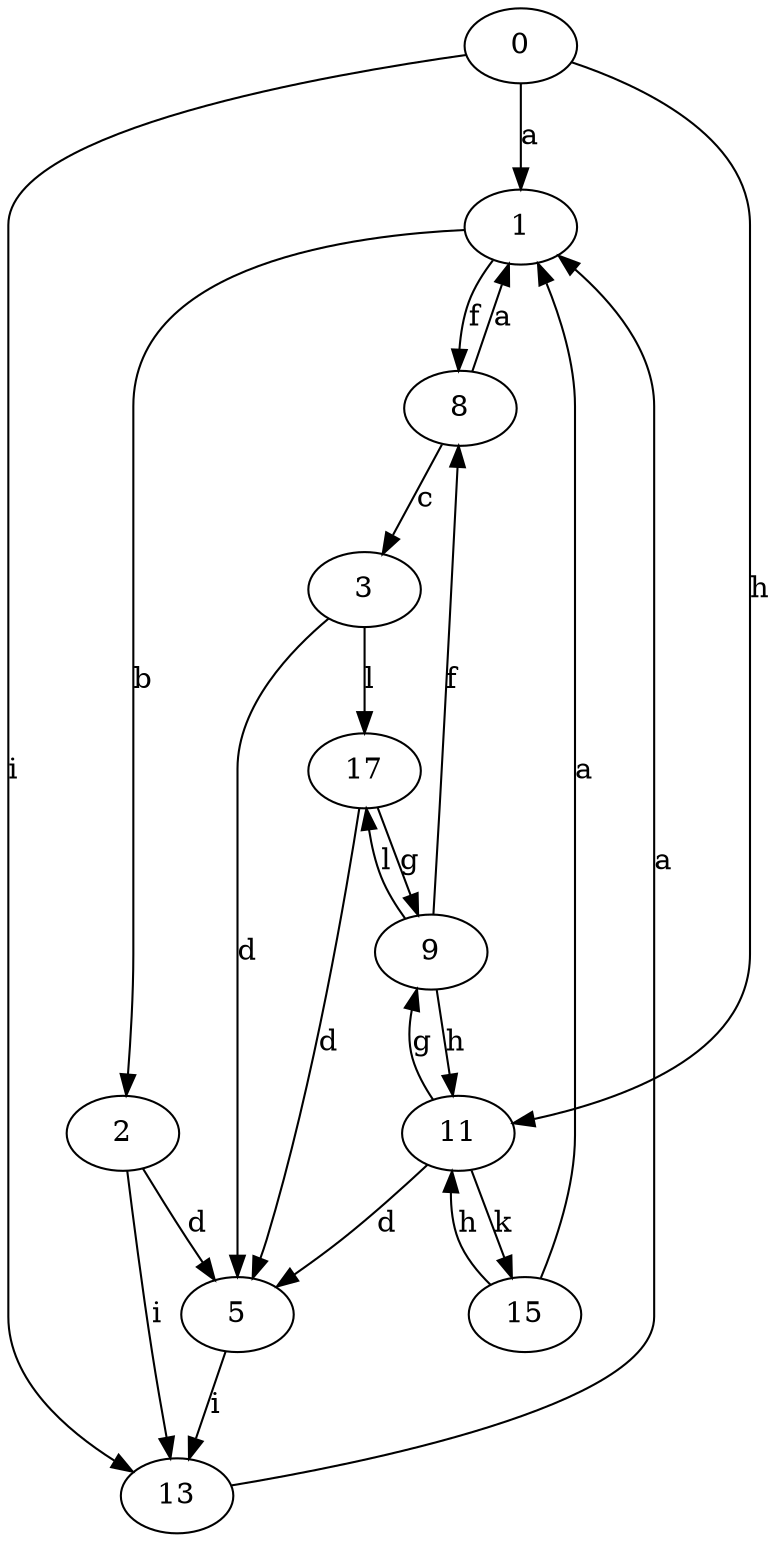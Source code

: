 strict digraph  {
0;
1;
2;
3;
5;
8;
9;
11;
13;
15;
17;
0 -> 1  [label=a];
0 -> 11  [label=h];
0 -> 13  [label=i];
1 -> 2  [label=b];
1 -> 8  [label=f];
2 -> 5  [label=d];
2 -> 13  [label=i];
3 -> 5  [label=d];
3 -> 17  [label=l];
5 -> 13  [label=i];
8 -> 1  [label=a];
8 -> 3  [label=c];
9 -> 8  [label=f];
9 -> 11  [label=h];
9 -> 17  [label=l];
11 -> 5  [label=d];
11 -> 9  [label=g];
11 -> 15  [label=k];
13 -> 1  [label=a];
15 -> 1  [label=a];
15 -> 11  [label=h];
17 -> 5  [label=d];
17 -> 9  [label=g];
}

